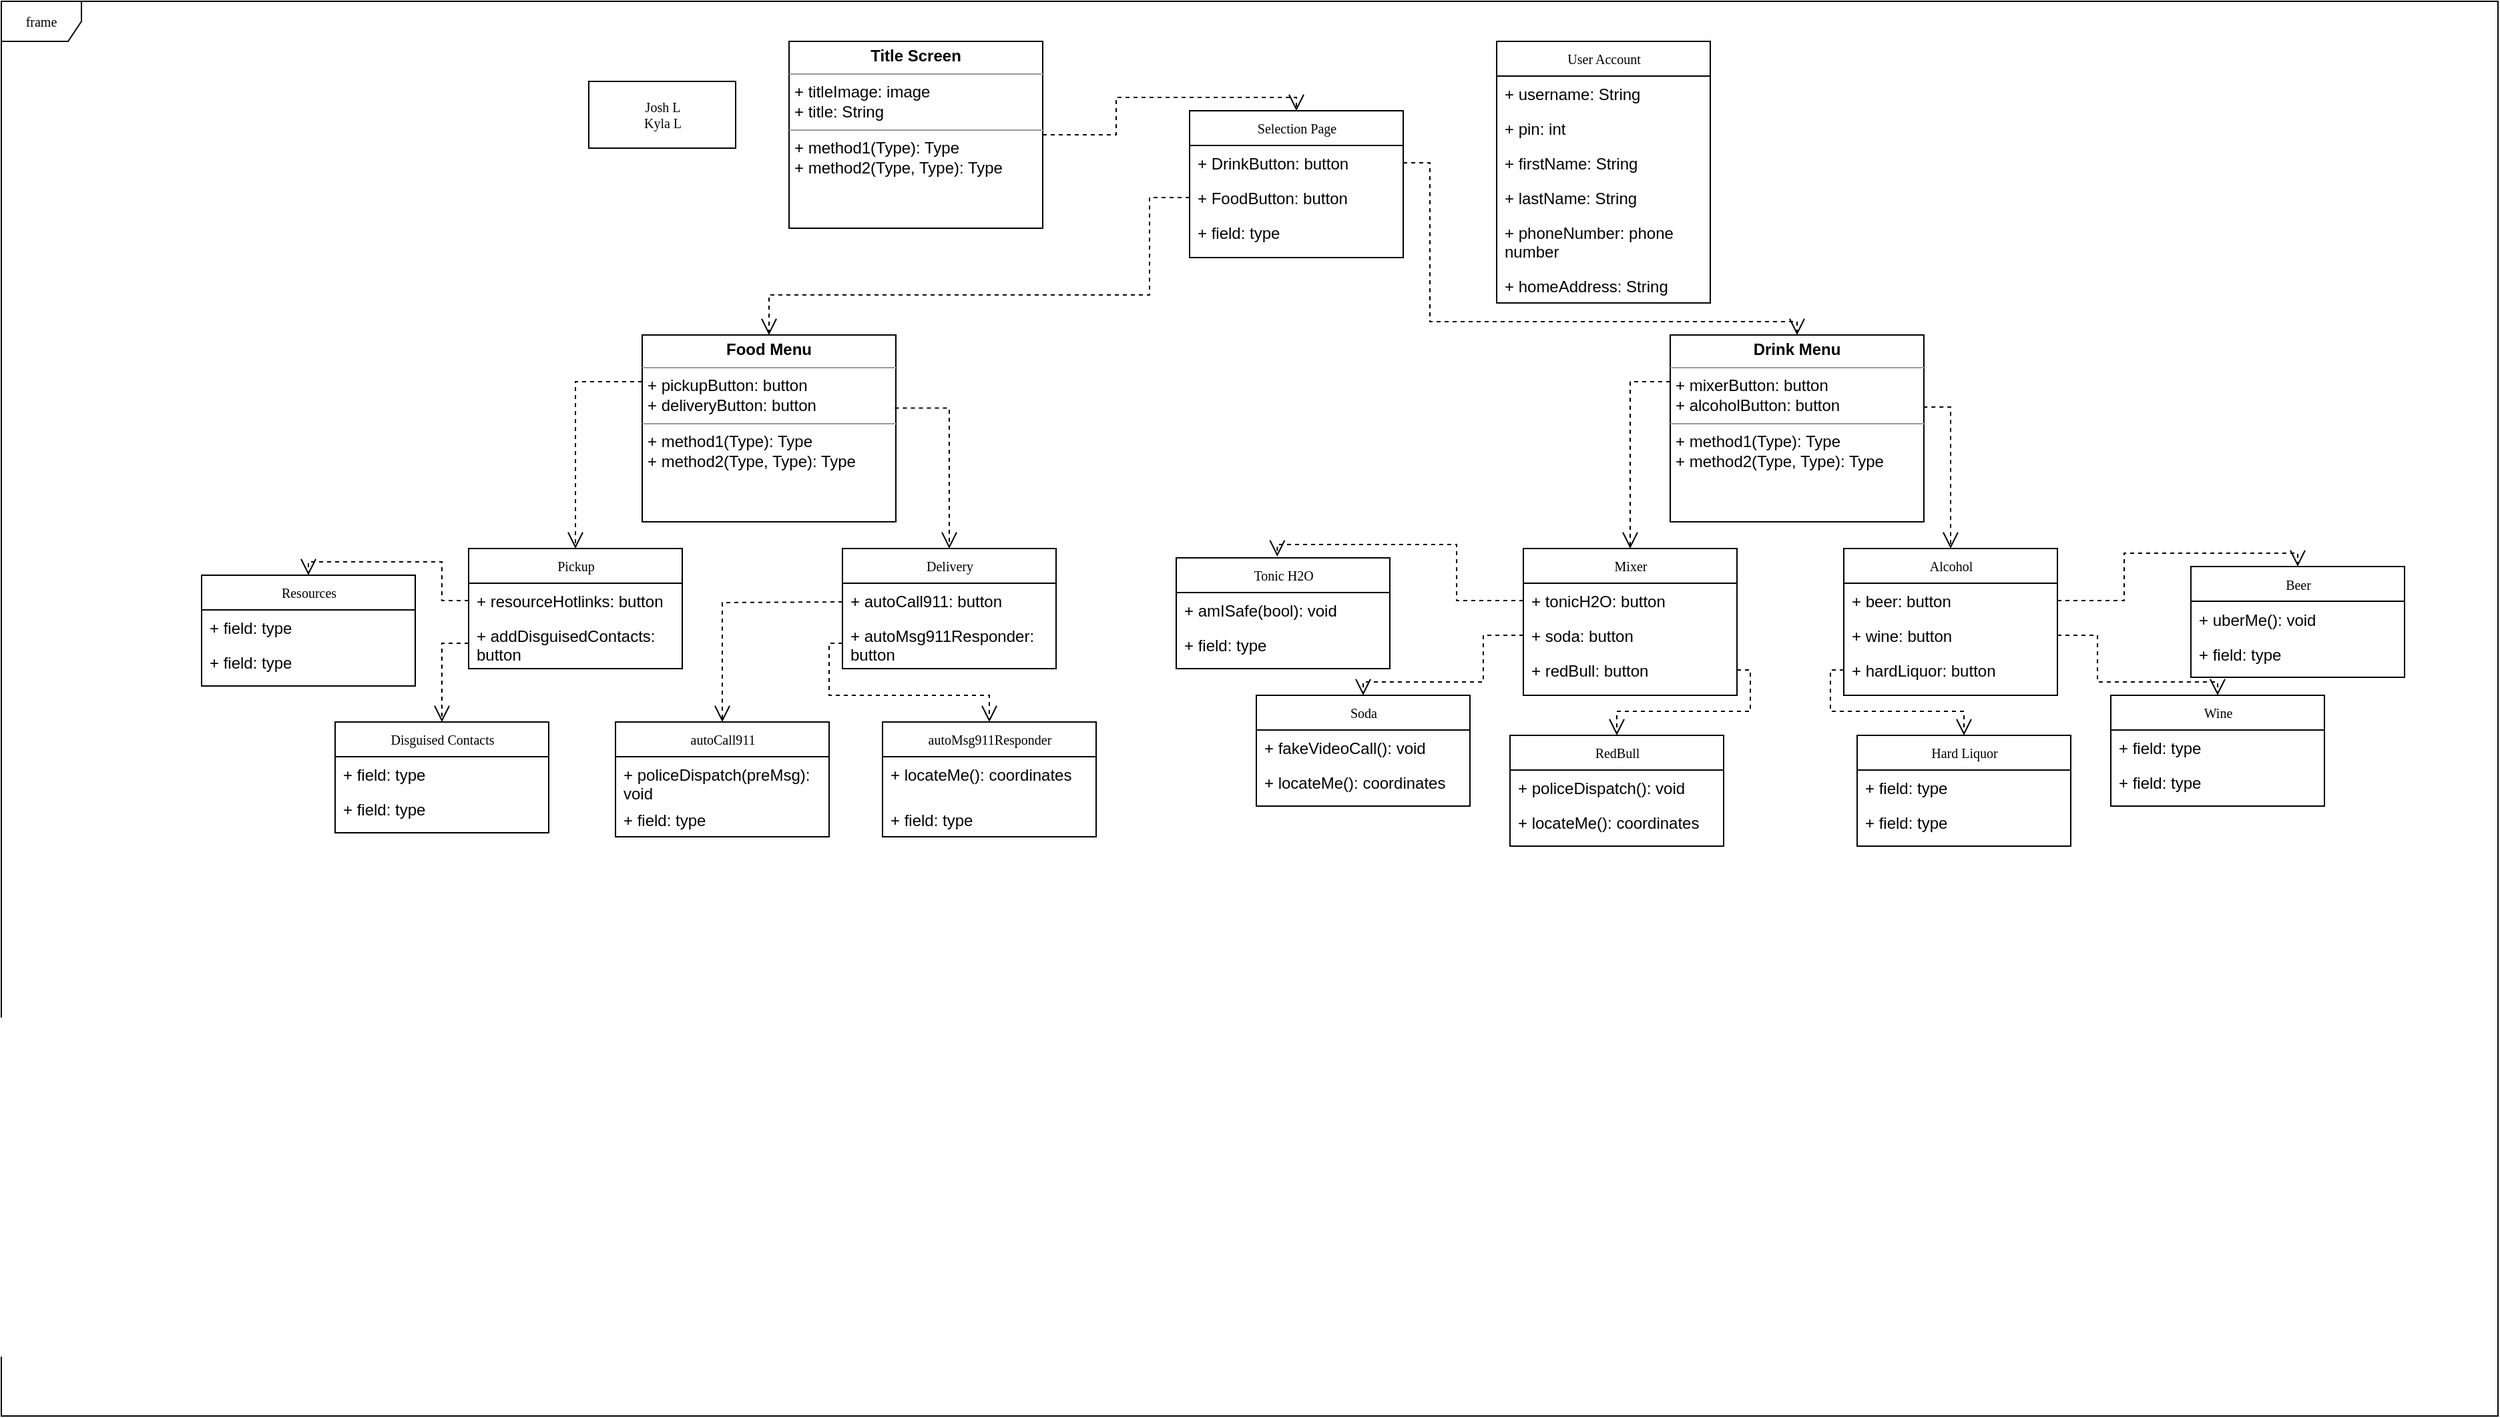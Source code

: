 <mxfile version="18.0.2" type="device"><diagram name="Page-1" id="c4acf3e9-155e-7222-9cf6-157b1a14988f"><mxGraphModel dx="1778" dy="881" grid="1" gridSize="10" guides="0" tooltips="1" connect="1" arrows="1" fold="1" page="1" pageScale="1" pageWidth="850" pageHeight="1100" background="none" math="0" shadow="0"><root><mxCell id="0"/><mxCell id="1" parent="0"/><mxCell id="17acba5748e5396b-1" value="frame" style="shape=umlFrame;whiteSpace=wrap;html=1;rounded=0;shadow=0;comic=0;labelBackgroundColor=none;strokeWidth=1;fontFamily=Verdana;fontSize=10;align=center;" parent="1" vertex="1"><mxGeometry y="20" width="1870" height="1060" as="geometry"/></mxCell><mxCell id="17acba5748e5396b-2" value="User Account" style="swimlane;html=1;fontStyle=0;childLayout=stackLayout;horizontal=1;startSize=26;fillColor=none;horizontalStack=0;resizeParent=1;resizeLast=0;collapsible=1;marginBottom=0;swimlaneFillColor=#ffffff;rounded=0;shadow=0;comic=0;labelBackgroundColor=none;strokeWidth=1;fontFamily=Verdana;fontSize=10;align=center;" parent="1" vertex="1"><mxGeometry x="1120" y="50" width="160" height="196" as="geometry"/></mxCell><mxCell id="17acba5748e5396b-3" value="+ username: String" style="text;html=1;strokeColor=none;fillColor=none;align=left;verticalAlign=top;spacingLeft=4;spacingRight=4;whiteSpace=wrap;overflow=hidden;rotatable=0;points=[[0,0.5],[1,0.5]];portConstraint=eastwest;" parent="17acba5748e5396b-2" vertex="1"><mxGeometry y="26" width="160" height="26" as="geometry"/></mxCell><mxCell id="17acba5748e5396b-4" value="+ pin: int" style="text;html=1;strokeColor=none;fillColor=none;align=left;verticalAlign=top;spacingLeft=4;spacingRight=4;whiteSpace=wrap;overflow=hidden;rotatable=0;points=[[0,0.5],[1,0.5]];portConstraint=eastwest;" parent="17acba5748e5396b-2" vertex="1"><mxGeometry y="52" width="160" height="26" as="geometry"/></mxCell><mxCell id="17acba5748e5396b-6" value="+ firstName: String" style="text;html=1;strokeColor=none;fillColor=none;align=left;verticalAlign=top;spacingLeft=4;spacingRight=4;whiteSpace=wrap;overflow=hidden;rotatable=0;points=[[0,0.5],[1,0.5]];portConstraint=eastwest;" parent="17acba5748e5396b-2" vertex="1"><mxGeometry y="78" width="160" height="26" as="geometry"/></mxCell><mxCell id="17acba5748e5396b-9" value="+ lastName: String" style="text;html=1;strokeColor=none;fillColor=none;align=left;verticalAlign=top;spacingLeft=4;spacingRight=4;whiteSpace=wrap;overflow=hidden;rotatable=0;points=[[0,0.5],[1,0.5]];portConstraint=eastwest;" parent="17acba5748e5396b-2" vertex="1"><mxGeometry y="104" width="160" height="26" as="geometry"/></mxCell><mxCell id="17acba5748e5396b-10" value="+ phoneNumber: phone number" style="text;html=1;strokeColor=none;fillColor=none;align=left;verticalAlign=top;spacingLeft=4;spacingRight=4;whiteSpace=wrap;overflow=hidden;rotatable=0;points=[[0,0.5],[1,0.5]];portConstraint=eastwest;" parent="17acba5748e5396b-2" vertex="1"><mxGeometry y="130" width="160" height="40" as="geometry"/></mxCell><mxCell id="17acba5748e5396b-8" value="+ homeAddress: String" style="text;html=1;strokeColor=none;fillColor=none;align=left;verticalAlign=top;spacingLeft=4;spacingRight=4;whiteSpace=wrap;overflow=hidden;rotatable=0;points=[[0,0.5],[1,0.5]];portConstraint=eastwest;" parent="17acba5748e5396b-2" vertex="1"><mxGeometry y="170" width="160" height="26" as="geometry"/></mxCell><mxCell id="17acba5748e5396b-20" value="Selection Page" style="swimlane;html=1;fontStyle=0;childLayout=stackLayout;horizontal=1;startSize=26;fillColor=none;horizontalStack=0;resizeParent=1;resizeLast=0;collapsible=1;marginBottom=0;swimlaneFillColor=#ffffff;rounded=0;shadow=0;comic=0;labelBackgroundColor=none;strokeWidth=1;fontFamily=Verdana;fontSize=10;align=center;" parent="1" vertex="1"><mxGeometry x="890" y="102" width="160" height="110" as="geometry"/></mxCell><mxCell id="17acba5748e5396b-21" value="+ DrinkButton: button" style="text;html=1;strokeColor=none;fillColor=none;align=left;verticalAlign=top;spacingLeft=4;spacingRight=4;whiteSpace=wrap;overflow=hidden;rotatable=0;points=[[0,0.5],[1,0.5]];portConstraint=eastwest;" parent="17acba5748e5396b-20" vertex="1"><mxGeometry y="26" width="160" height="26" as="geometry"/></mxCell><mxCell id="17acba5748e5396b-24" value="+ FoodButton: button" style="text;html=1;strokeColor=none;fillColor=none;align=left;verticalAlign=top;spacingLeft=4;spacingRight=4;whiteSpace=wrap;overflow=hidden;rotatable=0;points=[[0,0.5],[1,0.5]];portConstraint=eastwest;" parent="17acba5748e5396b-20" vertex="1"><mxGeometry y="52" width="160" height="26" as="geometry"/></mxCell><mxCell id="17acba5748e5396b-26" value="+ field: type" style="text;html=1;strokeColor=none;fillColor=none;align=left;verticalAlign=top;spacingLeft=4;spacingRight=4;whiteSpace=wrap;overflow=hidden;rotatable=0;points=[[0,0.5],[1,0.5]];portConstraint=eastwest;" parent="17acba5748e5396b-20" vertex="1"><mxGeometry y="78" width="160" height="26" as="geometry"/></mxCell><mxCell id="17acba5748e5396b-30" value="Pickup" style="swimlane;html=1;fontStyle=0;childLayout=stackLayout;horizontal=1;startSize=26;fillColor=none;horizontalStack=0;resizeParent=1;resizeLast=0;collapsible=1;marginBottom=0;swimlaneFillColor=#ffffff;rounded=0;shadow=0;comic=0;labelBackgroundColor=none;strokeWidth=1;fontFamily=Verdana;fontSize=10;align=center;" parent="1" vertex="1"><mxGeometry x="350" y="430" width="160" height="90" as="geometry"/></mxCell><mxCell id="17acba5748e5396b-31" value="+ resourceHotlinks: button" style="text;html=1;strokeColor=none;fillColor=none;align=left;verticalAlign=top;spacingLeft=4;spacingRight=4;whiteSpace=wrap;overflow=hidden;rotatable=0;points=[[0,0.5],[1,0.5]];portConstraint=eastwest;" parent="17acba5748e5396b-30" vertex="1"><mxGeometry y="26" width="160" height="26" as="geometry"/></mxCell><mxCell id="17acba5748e5396b-33" value="+ addDisguisedContacts: button" style="text;html=1;strokeColor=none;fillColor=none;align=left;verticalAlign=top;spacingLeft=4;spacingRight=4;whiteSpace=wrap;overflow=hidden;rotatable=0;points=[[0,0.5],[1,0.5]];portConstraint=eastwest;" parent="17acba5748e5396b-30" vertex="1"><mxGeometry y="52" width="160" height="38" as="geometry"/></mxCell><mxCell id="17acba5748e5396b-44" value="Mixer" style="swimlane;html=1;fontStyle=0;childLayout=stackLayout;horizontal=1;startSize=26;fillColor=none;horizontalStack=0;resizeParent=1;resizeLast=0;collapsible=1;marginBottom=0;swimlaneFillColor=#ffffff;rounded=0;shadow=0;comic=0;labelBackgroundColor=none;strokeWidth=1;fontFamily=Verdana;fontSize=10;align=center;" parent="1" vertex="1"><mxGeometry x="1140" y="430" width="160" height="110" as="geometry"/></mxCell><mxCell id="17acba5748e5396b-45" value="+ tonicH2O: button" style="text;html=1;strokeColor=none;fillColor=none;align=left;verticalAlign=top;spacingLeft=4;spacingRight=4;whiteSpace=wrap;overflow=hidden;rotatable=0;points=[[0,0.5],[1,0.5]];portConstraint=eastwest;" parent="17acba5748e5396b-44" vertex="1"><mxGeometry y="26" width="160" height="26" as="geometry"/></mxCell><mxCell id="17acba5748e5396b-47" value="+ soda: button" style="text;html=1;strokeColor=none;fillColor=none;align=left;verticalAlign=top;spacingLeft=4;spacingRight=4;whiteSpace=wrap;overflow=hidden;rotatable=0;points=[[0,0.5],[1,0.5]];portConstraint=eastwest;" parent="17acba5748e5396b-44" vertex="1"><mxGeometry y="52" width="160" height="26" as="geometry"/></mxCell><mxCell id="F10mgyi9A0iiVBRU1uPL-9" value="+ redBull: button" style="text;html=1;strokeColor=none;fillColor=none;align=left;verticalAlign=top;spacingLeft=4;spacingRight=4;whiteSpace=wrap;overflow=hidden;rotatable=0;points=[[0,0.5],[1,0.5]];portConstraint=eastwest;" vertex="1" parent="17acba5748e5396b-44"><mxGeometry y="78" width="160" height="26" as="geometry"/></mxCell><mxCell id="5d2195bd80daf111-1" value="Alcohol" style="swimlane;html=1;fontStyle=0;childLayout=stackLayout;horizontal=1;startSize=26;fillColor=none;horizontalStack=0;resizeParent=1;resizeLast=0;collapsible=1;marginBottom=0;swimlaneFillColor=#ffffff;rounded=0;shadow=0;comic=0;labelBackgroundColor=none;strokeWidth=1;fontFamily=Verdana;fontSize=10;align=center;" parent="1" vertex="1"><mxGeometry x="1380" y="430" width="160" height="110" as="geometry"/></mxCell><mxCell id="5d2195bd80daf111-2" value="+ beer: button" style="text;html=1;strokeColor=none;fillColor=none;align=left;verticalAlign=top;spacingLeft=4;spacingRight=4;whiteSpace=wrap;overflow=hidden;rotatable=0;points=[[0,0.5],[1,0.5]];portConstraint=eastwest;" parent="5d2195bd80daf111-1" vertex="1"><mxGeometry y="26" width="160" height="26" as="geometry"/></mxCell><mxCell id="5d2195bd80daf111-3" value="+ wine: button" style="text;html=1;strokeColor=none;fillColor=none;align=left;verticalAlign=top;spacingLeft=4;spacingRight=4;whiteSpace=wrap;overflow=hidden;rotatable=0;points=[[0,0.5],[1,0.5]];portConstraint=eastwest;" parent="5d2195bd80daf111-1" vertex="1"><mxGeometry y="52" width="160" height="26" as="geometry"/></mxCell><mxCell id="5d2195bd80daf111-4" value="+ hardLiquor: button" style="text;html=1;strokeColor=none;fillColor=none;align=left;verticalAlign=top;spacingLeft=4;spacingRight=4;whiteSpace=wrap;overflow=hidden;rotatable=0;points=[[0,0.5],[1,0.5]];portConstraint=eastwest;" parent="5d2195bd80daf111-1" vertex="1"><mxGeometry y="78" width="160" height="26" as="geometry"/></mxCell><mxCell id="5d2195bd80daf111-5" value="Delivery" style="swimlane;html=1;fontStyle=0;childLayout=stackLayout;horizontal=1;startSize=26;fillColor=none;horizontalStack=0;resizeParent=1;resizeLast=0;collapsible=1;marginBottom=0;swimlaneFillColor=#ffffff;rounded=0;shadow=0;comic=0;labelBackgroundColor=none;strokeWidth=1;fontFamily=Verdana;fontSize=10;align=center;" parent="1" vertex="1"><mxGeometry x="630" y="430" width="160" height="90" as="geometry"/></mxCell><mxCell id="5d2195bd80daf111-6" value="+ autoCall911: button" style="text;html=1;strokeColor=none;fillColor=none;align=left;verticalAlign=top;spacingLeft=4;spacingRight=4;whiteSpace=wrap;overflow=hidden;rotatable=0;points=[[0,0.5],[1,0.5]];portConstraint=eastwest;" parent="5d2195bd80daf111-5" vertex="1"><mxGeometry y="26" width="160" height="26" as="geometry"/></mxCell><mxCell id="5d2195bd80daf111-7" value="+ autoMsg911Responder: button" style="text;html=1;strokeColor=none;fillColor=none;align=left;verticalAlign=top;spacingLeft=4;spacingRight=4;whiteSpace=wrap;overflow=hidden;rotatable=0;points=[[0,0.5],[1,0.5]];portConstraint=eastwest;" parent="5d2195bd80daf111-5" vertex="1"><mxGeometry y="52" width="160" height="38" as="geometry"/></mxCell><mxCell id="5d2195bd80daf111-13" value="Josh L&lt;br&gt;Kyla L" style="html=1;rounded=0;shadow=0;comic=0;labelBackgroundColor=none;strokeWidth=1;fontFamily=Verdana;fontSize=10;align=center;" parent="1" vertex="1"><mxGeometry x="440" y="80" width="110" height="50" as="geometry"/></mxCell><mxCell id="5d2195bd80daf111-15" value="&lt;p style=&quot;margin:0px;margin-top:4px;text-align:center;&quot;&gt;&lt;b&gt;Drink Menu&lt;/b&gt;&lt;/p&gt;&lt;hr size=&quot;1&quot;&gt;&lt;p style=&quot;margin:0px;margin-left:4px;&quot;&gt;+ mixerButton: button&lt;br&gt;+ alcoholButton: button&lt;/p&gt;&lt;hr size=&quot;1&quot;&gt;&lt;p style=&quot;margin:0px;margin-left:4px;&quot;&gt;+ method1(Type): Type&lt;br&gt;+ method2(Type, Type): Type&lt;/p&gt;" style="verticalAlign=top;align=left;overflow=fill;fontSize=12;fontFamily=Helvetica;html=1;rounded=0;shadow=0;comic=0;labelBackgroundColor=none;strokeWidth=1" parent="1" vertex="1"><mxGeometry x="1250" y="270" width="190" height="140" as="geometry"/></mxCell><mxCell id="5d2195bd80daf111-21" style="edgeStyle=orthogonalEdgeStyle;rounded=0;html=1;labelBackgroundColor=none;startFill=0;endArrow=open;endFill=0;endSize=10;fontFamily=Verdana;fontSize=10;dashed=1;entryX=0.5;entryY=0;entryDx=0;entryDy=0;" parent="1" source="5d2195bd80daf111-18" target="17acba5748e5396b-20" edge="1"><mxGeometry relative="1" as="geometry"/></mxCell><mxCell id="5d2195bd80daf111-18" value="&lt;p style=&quot;margin:0px;margin-top:4px;text-align:center;&quot;&gt;&lt;b&gt;Title Screen&lt;/b&gt;&lt;/p&gt;&lt;hr size=&quot;1&quot;&gt;&lt;p style=&quot;margin:0px;margin-left:4px;&quot;&gt;+ titleImage: image&lt;br&gt;+ title: String&lt;/p&gt;&lt;hr size=&quot;1&quot;&gt;&lt;p style=&quot;margin:0px;margin-left:4px;&quot;&gt;+ method1(Type): Type&lt;br&gt;+ method2(Type, Type): Type&lt;/p&gt;" style="verticalAlign=top;align=left;overflow=fill;fontSize=12;fontFamily=Helvetica;html=1;rounded=0;shadow=0;comic=0;labelBackgroundColor=none;strokeWidth=1" parent="1" vertex="1"><mxGeometry x="590" y="50" width="190" height="140" as="geometry"/></mxCell><mxCell id="5d2195bd80daf111-19" value="&lt;p style=&quot;margin:0px;margin-top:4px;text-align:center;&quot;&gt;&lt;b&gt;Food Menu&lt;/b&gt;&lt;/p&gt;&lt;hr size=&quot;1&quot;&gt;&lt;p style=&quot;margin:0px;margin-left:4px;&quot;&gt;+ pickupButton: button&lt;br&gt;+ deliveryButton: button&lt;/p&gt;&lt;hr size=&quot;1&quot;&gt;&lt;p style=&quot;margin:0px;margin-left:4px;&quot;&gt;+ method1(Type): Type&lt;br&gt;+ method2(Type, Type): Type&lt;/p&gt;" style="verticalAlign=top;align=left;overflow=fill;fontSize=12;fontFamily=Helvetica;html=1;rounded=0;shadow=0;comic=0;labelBackgroundColor=none;strokeWidth=1" parent="1" vertex="1"><mxGeometry x="480" y="270" width="190" height="140" as="geometry"/></mxCell><mxCell id="F10mgyi9A0iiVBRU1uPL-3" style="edgeStyle=orthogonalEdgeStyle;rounded=0;html=1;labelBackgroundColor=none;startFill=0;endArrow=open;endFill=0;endSize=10;fontFamily=Verdana;fontSize=10;dashed=1;exitX=0;exitY=0.5;exitDx=0;exitDy=0;entryX=0.5;entryY=0;entryDx=0;entryDy=0;" edge="1" parent="1" source="17acba5748e5396b-24" target="5d2195bd80daf111-19"><mxGeometry relative="1" as="geometry"><mxPoint x="580" y="167" as="sourcePoint"/><mxPoint x="680" y="167" as="targetPoint"/><Array as="points"><mxPoint x="860" y="167"/><mxPoint x="860" y="240"/><mxPoint x="575" y="240"/></Array></mxGeometry></mxCell><mxCell id="F10mgyi9A0iiVBRU1uPL-4" style="edgeStyle=orthogonalEdgeStyle;rounded=0;html=1;labelBackgroundColor=none;startFill=0;endArrow=open;endFill=0;endSize=10;fontFamily=Verdana;fontSize=10;dashed=1;exitX=1;exitY=0.5;exitDx=0;exitDy=0;entryX=0.5;entryY=0;entryDx=0;entryDy=0;" edge="1" parent="1" source="17acba5748e5396b-21" target="5d2195bd80daf111-15"><mxGeometry relative="1" as="geometry"><mxPoint x="590" y="177" as="sourcePoint"/><mxPoint x="690" y="177" as="targetPoint"/><Array as="points"><mxPoint x="1070" y="141"/><mxPoint x="1070" y="260"/><mxPoint x="1345" y="260"/></Array></mxGeometry></mxCell><mxCell id="F10mgyi9A0iiVBRU1uPL-5" value="Soda" style="swimlane;html=1;fontStyle=0;childLayout=stackLayout;horizontal=1;startSize=26;fillColor=none;horizontalStack=0;resizeParent=1;resizeLast=0;collapsible=1;marginBottom=0;swimlaneFillColor=#ffffff;rounded=0;shadow=0;comic=0;labelBackgroundColor=none;strokeWidth=1;fontFamily=Verdana;fontSize=10;align=center;" vertex="1" parent="1"><mxGeometry x="940" y="540" width="160" height="83" as="geometry"/></mxCell><mxCell id="F10mgyi9A0iiVBRU1uPL-6" value="+ fakeVideoCall(): void" style="text;html=1;strokeColor=none;fillColor=none;align=left;verticalAlign=top;spacingLeft=4;spacingRight=4;whiteSpace=wrap;overflow=hidden;rotatable=0;points=[[0,0.5],[1,0.5]];portConstraint=eastwest;" vertex="1" parent="F10mgyi9A0iiVBRU1uPL-5"><mxGeometry y="26" width="160" height="26" as="geometry"/></mxCell><mxCell id="F10mgyi9A0iiVBRU1uPL-7" value="+ locateMe(): coordinates" style="text;html=1;strokeColor=none;fillColor=none;align=left;verticalAlign=top;spacingLeft=4;spacingRight=4;whiteSpace=wrap;overflow=hidden;rotatable=0;points=[[0,0.5],[1,0.5]];portConstraint=eastwest;" vertex="1" parent="F10mgyi9A0iiVBRU1uPL-5"><mxGeometry y="52" width="160" height="26" as="geometry"/></mxCell><mxCell id="F10mgyi9A0iiVBRU1uPL-10" value="Hard Liquor" style="swimlane;html=1;fontStyle=0;childLayout=stackLayout;horizontal=1;startSize=26;fillColor=none;horizontalStack=0;resizeParent=1;resizeLast=0;collapsible=1;marginBottom=0;swimlaneFillColor=#ffffff;rounded=0;shadow=0;comic=0;labelBackgroundColor=none;strokeWidth=1;fontFamily=Verdana;fontSize=10;align=center;" vertex="1" parent="1"><mxGeometry x="1390" y="570" width="160" height="83" as="geometry"/></mxCell><mxCell id="F10mgyi9A0iiVBRU1uPL-11" value="+ field: type" style="text;html=1;strokeColor=none;fillColor=none;align=left;verticalAlign=top;spacingLeft=4;spacingRight=4;whiteSpace=wrap;overflow=hidden;rotatable=0;points=[[0,0.5],[1,0.5]];portConstraint=eastwest;" vertex="1" parent="F10mgyi9A0iiVBRU1uPL-10"><mxGeometry y="26" width="160" height="26" as="geometry"/></mxCell><mxCell id="F10mgyi9A0iiVBRU1uPL-12" value="+ field: type" style="text;html=1;strokeColor=none;fillColor=none;align=left;verticalAlign=top;spacingLeft=4;spacingRight=4;whiteSpace=wrap;overflow=hidden;rotatable=0;points=[[0,0.5],[1,0.5]];portConstraint=eastwest;" vertex="1" parent="F10mgyi9A0iiVBRU1uPL-10"><mxGeometry y="52" width="160" height="26" as="geometry"/></mxCell><mxCell id="F10mgyi9A0iiVBRU1uPL-13" value="Tonic H2O" style="swimlane;html=1;fontStyle=0;childLayout=stackLayout;horizontal=1;startSize=26;fillColor=none;horizontalStack=0;resizeParent=1;resizeLast=0;collapsible=1;marginBottom=0;swimlaneFillColor=#ffffff;rounded=0;shadow=0;comic=0;labelBackgroundColor=none;strokeWidth=1;fontFamily=Verdana;fontSize=10;align=center;" vertex="1" parent="1"><mxGeometry x="880" y="437" width="160" height="83" as="geometry"/></mxCell><mxCell id="F10mgyi9A0iiVBRU1uPL-14" value="+ amISafe(bool): void" style="text;html=1;strokeColor=none;fillColor=none;align=left;verticalAlign=top;spacingLeft=4;spacingRight=4;whiteSpace=wrap;overflow=hidden;rotatable=0;points=[[0,0.5],[1,0.5]];portConstraint=eastwest;" vertex="1" parent="F10mgyi9A0iiVBRU1uPL-13"><mxGeometry y="26" width="160" height="26" as="geometry"/></mxCell><mxCell id="F10mgyi9A0iiVBRU1uPL-15" value="+ field: type" style="text;html=1;strokeColor=none;fillColor=none;align=left;verticalAlign=top;spacingLeft=4;spacingRight=4;whiteSpace=wrap;overflow=hidden;rotatable=0;points=[[0,0.5],[1,0.5]];portConstraint=eastwest;" vertex="1" parent="F10mgyi9A0iiVBRU1uPL-13"><mxGeometry y="52" width="160" height="26" as="geometry"/></mxCell><mxCell id="F10mgyi9A0iiVBRU1uPL-16" value="RedBull" style="swimlane;html=1;fontStyle=0;childLayout=stackLayout;horizontal=1;startSize=26;fillColor=none;horizontalStack=0;resizeParent=1;resizeLast=0;collapsible=1;marginBottom=0;swimlaneFillColor=#ffffff;rounded=0;shadow=0;comic=0;labelBackgroundColor=none;strokeWidth=1;fontFamily=Verdana;fontSize=10;align=center;" vertex="1" parent="1"><mxGeometry x="1130" y="570" width="160" height="83" as="geometry"/></mxCell><mxCell id="F10mgyi9A0iiVBRU1uPL-17" value="+ policeDispatch(): void" style="text;html=1;strokeColor=none;fillColor=none;align=left;verticalAlign=top;spacingLeft=4;spacingRight=4;whiteSpace=wrap;overflow=hidden;rotatable=0;points=[[0,0.5],[1,0.5]];portConstraint=eastwest;" vertex="1" parent="F10mgyi9A0iiVBRU1uPL-16"><mxGeometry y="26" width="160" height="26" as="geometry"/></mxCell><mxCell id="F10mgyi9A0iiVBRU1uPL-18" value="+ locateMe(): coordinates" style="text;html=1;strokeColor=none;fillColor=none;align=left;verticalAlign=top;spacingLeft=4;spacingRight=4;whiteSpace=wrap;overflow=hidden;rotatable=0;points=[[0,0.5],[1,0.5]];portConstraint=eastwest;" vertex="1" parent="F10mgyi9A0iiVBRU1uPL-16"><mxGeometry y="52" width="160" height="26" as="geometry"/></mxCell><mxCell id="F10mgyi9A0iiVBRU1uPL-19" value="Wine" style="swimlane;html=1;fontStyle=0;childLayout=stackLayout;horizontal=1;startSize=26;fillColor=none;horizontalStack=0;resizeParent=1;resizeLast=0;collapsible=1;marginBottom=0;swimlaneFillColor=#ffffff;rounded=0;shadow=0;comic=0;labelBackgroundColor=none;strokeWidth=1;fontFamily=Verdana;fontSize=10;align=center;" vertex="1" parent="1"><mxGeometry x="1580" y="540" width="160" height="83" as="geometry"/></mxCell><mxCell id="F10mgyi9A0iiVBRU1uPL-20" value="+ field: type" style="text;html=1;strokeColor=none;fillColor=none;align=left;verticalAlign=top;spacingLeft=4;spacingRight=4;whiteSpace=wrap;overflow=hidden;rotatable=0;points=[[0,0.5],[1,0.5]];portConstraint=eastwest;" vertex="1" parent="F10mgyi9A0iiVBRU1uPL-19"><mxGeometry y="26" width="160" height="26" as="geometry"/></mxCell><mxCell id="F10mgyi9A0iiVBRU1uPL-21" value="+ field: type" style="text;html=1;strokeColor=none;fillColor=none;align=left;verticalAlign=top;spacingLeft=4;spacingRight=4;whiteSpace=wrap;overflow=hidden;rotatable=0;points=[[0,0.5],[1,0.5]];portConstraint=eastwest;" vertex="1" parent="F10mgyi9A0iiVBRU1uPL-19"><mxGeometry y="52" width="160" height="26" as="geometry"/></mxCell><mxCell id="F10mgyi9A0iiVBRU1uPL-22" value="Beer" style="swimlane;html=1;fontStyle=0;childLayout=stackLayout;horizontal=1;startSize=26;fillColor=none;horizontalStack=0;resizeParent=1;resizeLast=0;collapsible=1;marginBottom=0;swimlaneFillColor=#ffffff;rounded=0;shadow=0;comic=0;labelBackgroundColor=none;strokeWidth=1;fontFamily=Verdana;fontSize=10;align=center;" vertex="1" parent="1"><mxGeometry x="1640" y="443.5" width="160" height="83" as="geometry"/></mxCell><mxCell id="F10mgyi9A0iiVBRU1uPL-23" value="+ uberMe(): void" style="text;html=1;strokeColor=none;fillColor=none;align=left;verticalAlign=top;spacingLeft=4;spacingRight=4;whiteSpace=wrap;overflow=hidden;rotatable=0;points=[[0,0.5],[1,0.5]];portConstraint=eastwest;" vertex="1" parent="F10mgyi9A0iiVBRU1uPL-22"><mxGeometry y="26" width="160" height="26" as="geometry"/></mxCell><mxCell id="F10mgyi9A0iiVBRU1uPL-24" value="+ field: type" style="text;html=1;strokeColor=none;fillColor=none;align=left;verticalAlign=top;spacingLeft=4;spacingRight=4;whiteSpace=wrap;overflow=hidden;rotatable=0;points=[[0,0.5],[1,0.5]];portConstraint=eastwest;" vertex="1" parent="F10mgyi9A0iiVBRU1uPL-22"><mxGeometry y="52" width="160" height="26" as="geometry"/></mxCell><mxCell id="F10mgyi9A0iiVBRU1uPL-25" value="autoMsg911Responder" style="swimlane;html=1;fontStyle=0;childLayout=stackLayout;horizontal=1;startSize=26;fillColor=none;horizontalStack=0;resizeParent=1;resizeLast=0;collapsible=1;marginBottom=0;swimlaneFillColor=#ffffff;rounded=0;shadow=0;comic=0;labelBackgroundColor=none;strokeWidth=1;fontFamily=Verdana;fontSize=10;align=center;" vertex="1" parent="1"><mxGeometry x="660" y="560" width="160" height="86" as="geometry"/></mxCell><mxCell id="F10mgyi9A0iiVBRU1uPL-26" value="+ locateMe(): coordinates" style="text;html=1;strokeColor=none;fillColor=none;align=left;verticalAlign=top;spacingLeft=4;spacingRight=4;whiteSpace=wrap;overflow=hidden;rotatable=0;points=[[0,0.5],[1,0.5]];portConstraint=eastwest;" vertex="1" parent="F10mgyi9A0iiVBRU1uPL-25"><mxGeometry y="26" width="160" height="34" as="geometry"/></mxCell><mxCell id="F10mgyi9A0iiVBRU1uPL-27" value="+ field: type" style="text;html=1;strokeColor=none;fillColor=none;align=left;verticalAlign=top;spacingLeft=4;spacingRight=4;whiteSpace=wrap;overflow=hidden;rotatable=0;points=[[0,0.5],[1,0.5]];portConstraint=eastwest;" vertex="1" parent="F10mgyi9A0iiVBRU1uPL-25"><mxGeometry y="60" width="160" height="26" as="geometry"/></mxCell><mxCell id="F10mgyi9A0iiVBRU1uPL-28" value="autoCall911" style="swimlane;html=1;fontStyle=0;childLayout=stackLayout;horizontal=1;startSize=26;fillColor=none;horizontalStack=0;resizeParent=1;resizeLast=0;collapsible=1;marginBottom=0;swimlaneFillColor=#ffffff;rounded=0;shadow=0;comic=0;labelBackgroundColor=none;strokeWidth=1;fontFamily=Verdana;fontSize=10;align=center;" vertex="1" parent="1"><mxGeometry x="460" y="560" width="160" height="86" as="geometry"/></mxCell><mxCell id="F10mgyi9A0iiVBRU1uPL-29" value="+ policeDispatch(preMsg): void" style="text;html=1;strokeColor=none;fillColor=none;align=left;verticalAlign=top;spacingLeft=4;spacingRight=4;whiteSpace=wrap;overflow=hidden;rotatable=0;points=[[0,0.5],[1,0.5]];portConstraint=eastwest;" vertex="1" parent="F10mgyi9A0iiVBRU1uPL-28"><mxGeometry y="26" width="160" height="34" as="geometry"/></mxCell><mxCell id="F10mgyi9A0iiVBRU1uPL-30" value="+ field: type" style="text;html=1;strokeColor=none;fillColor=none;align=left;verticalAlign=top;spacingLeft=4;spacingRight=4;whiteSpace=wrap;overflow=hidden;rotatable=0;points=[[0,0.5],[1,0.5]];portConstraint=eastwest;" vertex="1" parent="F10mgyi9A0iiVBRU1uPL-28"><mxGeometry y="60" width="160" height="26" as="geometry"/></mxCell><mxCell id="F10mgyi9A0iiVBRU1uPL-31" value="Disguised Contacts" style="swimlane;html=1;fontStyle=0;childLayout=stackLayout;horizontal=1;startSize=26;fillColor=none;horizontalStack=0;resizeParent=1;resizeLast=0;collapsible=1;marginBottom=0;swimlaneFillColor=#ffffff;rounded=0;shadow=0;comic=0;labelBackgroundColor=none;strokeWidth=1;fontFamily=Verdana;fontSize=10;align=center;" vertex="1" parent="1"><mxGeometry x="250" y="560" width="160" height="83" as="geometry"/></mxCell><mxCell id="F10mgyi9A0iiVBRU1uPL-32" value="+ field: type" style="text;html=1;strokeColor=none;fillColor=none;align=left;verticalAlign=top;spacingLeft=4;spacingRight=4;whiteSpace=wrap;overflow=hidden;rotatable=0;points=[[0,0.5],[1,0.5]];portConstraint=eastwest;" vertex="1" parent="F10mgyi9A0iiVBRU1uPL-31"><mxGeometry y="26" width="160" height="26" as="geometry"/></mxCell><mxCell id="F10mgyi9A0iiVBRU1uPL-33" value="+ field: type" style="text;html=1;strokeColor=none;fillColor=none;align=left;verticalAlign=top;spacingLeft=4;spacingRight=4;whiteSpace=wrap;overflow=hidden;rotatable=0;points=[[0,0.5],[1,0.5]];portConstraint=eastwest;" vertex="1" parent="F10mgyi9A0iiVBRU1uPL-31"><mxGeometry y="52" width="160" height="26" as="geometry"/></mxCell><mxCell id="F10mgyi9A0iiVBRU1uPL-34" value="Resources" style="swimlane;html=1;fontStyle=0;childLayout=stackLayout;horizontal=1;startSize=26;fillColor=none;horizontalStack=0;resizeParent=1;resizeLast=0;collapsible=1;marginBottom=0;swimlaneFillColor=#ffffff;rounded=0;shadow=0;comic=0;labelBackgroundColor=none;strokeWidth=1;fontFamily=Verdana;fontSize=10;align=center;" vertex="1" parent="1"><mxGeometry x="150" y="450" width="160" height="83" as="geometry"/></mxCell><mxCell id="F10mgyi9A0iiVBRU1uPL-35" value="+ field: type" style="text;html=1;strokeColor=none;fillColor=none;align=left;verticalAlign=top;spacingLeft=4;spacingRight=4;whiteSpace=wrap;overflow=hidden;rotatable=0;points=[[0,0.5],[1,0.5]];portConstraint=eastwest;" vertex="1" parent="F10mgyi9A0iiVBRU1uPL-34"><mxGeometry y="26" width="160" height="26" as="geometry"/></mxCell><mxCell id="F10mgyi9A0iiVBRU1uPL-36" value="+ field: type" style="text;html=1;strokeColor=none;fillColor=none;align=left;verticalAlign=top;spacingLeft=4;spacingRight=4;whiteSpace=wrap;overflow=hidden;rotatable=0;points=[[0,0.5],[1,0.5]];portConstraint=eastwest;" vertex="1" parent="F10mgyi9A0iiVBRU1uPL-34"><mxGeometry y="52" width="160" height="26" as="geometry"/></mxCell><mxCell id="F10mgyi9A0iiVBRU1uPL-41" style="edgeStyle=orthogonalEdgeStyle;rounded=0;html=1;labelBackgroundColor=none;startFill=0;endArrow=open;endFill=0;endSize=10;fontFamily=Verdana;fontSize=10;dashed=1;exitX=0;exitY=0.25;exitDx=0;exitDy=0;entryX=0.5;entryY=0;entryDx=0;entryDy=0;" edge="1" parent="1" source="5d2195bd80daf111-15" target="17acba5748e5396b-44"><mxGeometry relative="1" as="geometry"><mxPoint x="1060" y="151" as="sourcePoint"/><mxPoint x="1355" y="280" as="targetPoint"/></mxGeometry></mxCell><mxCell id="F10mgyi9A0iiVBRU1uPL-42" style="edgeStyle=orthogonalEdgeStyle;rounded=0;html=1;labelBackgroundColor=none;startFill=0;endArrow=open;endFill=0;endSize=10;fontFamily=Verdana;fontSize=10;dashed=1;exitX=0.998;exitY=0.386;exitDx=0;exitDy=0;entryX=0.5;entryY=0;entryDx=0;entryDy=0;exitPerimeter=0;" edge="1" parent="1" source="5d2195bd80daf111-15" target="5d2195bd80daf111-1"><mxGeometry relative="1" as="geometry"><mxPoint x="1070" y="161" as="sourcePoint"/><mxPoint x="1365" y="290" as="targetPoint"/></mxGeometry></mxCell><mxCell id="F10mgyi9A0iiVBRU1uPL-47" style="edgeStyle=orthogonalEdgeStyle;rounded=0;html=1;labelBackgroundColor=none;startFill=0;endArrow=open;endFill=0;endSize=10;fontFamily=Verdana;fontSize=10;dashed=1;exitX=1;exitY=0.5;exitDx=0;exitDy=0;" edge="1" parent="1" source="5d2195bd80daf111-3" target="F10mgyi9A0iiVBRU1uPL-19"><mxGeometry relative="1" as="geometry"><mxPoint x="1360" y="253.5" as="sourcePoint"/><mxPoint x="1655" y="382.5" as="targetPoint"/><Array as="points"><mxPoint x="1570" y="495"/><mxPoint x="1570" y="530"/><mxPoint x="1660" y="530"/></Array></mxGeometry></mxCell><mxCell id="F10mgyi9A0iiVBRU1uPL-48" style="edgeStyle=orthogonalEdgeStyle;rounded=0;html=1;labelBackgroundColor=none;startFill=0;endArrow=open;endFill=0;endSize=10;fontFamily=Verdana;fontSize=10;dashed=1;exitX=1;exitY=0.5;exitDx=0;exitDy=0;entryX=0.5;entryY=0;entryDx=0;entryDy=0;" edge="1" parent="1" source="5d2195bd80daf111-2" target="F10mgyi9A0iiVBRU1uPL-22"><mxGeometry relative="1" as="geometry"><mxPoint x="1370" y="301" as="sourcePoint"/><mxPoint x="1665" y="430" as="targetPoint"/></mxGeometry></mxCell><mxCell id="F10mgyi9A0iiVBRU1uPL-46" style="edgeStyle=orthogonalEdgeStyle;rounded=0;html=1;labelBackgroundColor=none;startFill=0;endArrow=open;endFill=0;endSize=10;fontFamily=Verdana;fontSize=10;dashed=1;exitX=0;exitY=0.5;exitDx=0;exitDy=0;entryX=0.5;entryY=0;entryDx=0;entryDy=0;" edge="1" parent="1" source="5d2195bd80daf111-4" target="F10mgyi9A0iiVBRU1uPL-10"><mxGeometry relative="1" as="geometry"><mxPoint x="1254.96" y="596" as="sourcePoint"/><mxPoint x="1549.96" y="725" as="targetPoint"/></mxGeometry></mxCell><mxCell id="F10mgyi9A0iiVBRU1uPL-45" style="edgeStyle=orthogonalEdgeStyle;rounded=0;html=1;labelBackgroundColor=none;startFill=0;endArrow=open;endFill=0;endSize=10;fontFamily=Verdana;fontSize=10;dashed=1;exitX=1;exitY=0.5;exitDx=0;exitDy=0;entryX=0.5;entryY=0;entryDx=0;entryDy=0;" edge="1" parent="1" source="F10mgyi9A0iiVBRU1uPL-9" target="F10mgyi9A0iiVBRU1uPL-16"><mxGeometry relative="1" as="geometry"><mxPoint x="950" y="550" as="sourcePoint"/><mxPoint x="1245" y="679" as="targetPoint"/></mxGeometry></mxCell><mxCell id="F10mgyi9A0iiVBRU1uPL-44" style="edgeStyle=orthogonalEdgeStyle;rounded=0;html=1;labelBackgroundColor=none;startFill=0;endArrow=open;endFill=0;endSize=10;fontFamily=Verdana;fontSize=10;dashed=1;exitX=0;exitY=0.5;exitDx=0;exitDy=0;entryX=0.5;entryY=0;entryDx=0;entryDy=0;" edge="1" parent="1" source="17acba5748e5396b-47" target="F10mgyi9A0iiVBRU1uPL-5"><mxGeometry relative="1" as="geometry"><mxPoint x="780" y="566" as="sourcePoint"/><mxPoint x="1075" y="695" as="targetPoint"/><Array as="points"><mxPoint x="1110" y="495"/><mxPoint x="1110" y="530"/><mxPoint x="1020" y="530"/></Array></mxGeometry></mxCell><mxCell id="F10mgyi9A0iiVBRU1uPL-43" style="edgeStyle=orthogonalEdgeStyle;rounded=0;html=1;labelBackgroundColor=none;startFill=0;endArrow=open;endFill=0;endSize=10;fontFamily=Verdana;fontSize=10;dashed=1;exitX=0;exitY=0.5;exitDx=0;exitDy=0;entryX=0.473;entryY=-0.012;entryDx=0;entryDy=0;entryPerimeter=0;" edge="1" parent="1" source="17acba5748e5396b-45" target="F10mgyi9A0iiVBRU1uPL-13"><mxGeometry relative="1" as="geometry"><mxPoint x="800" y="510" as="sourcePoint"/><mxPoint x="1095" y="639" as="targetPoint"/></mxGeometry></mxCell><mxCell id="F10mgyi9A0iiVBRU1uPL-50" style="edgeStyle=orthogonalEdgeStyle;rounded=0;html=1;labelBackgroundColor=none;startFill=0;endArrow=open;endFill=0;endSize=10;fontFamily=Verdana;fontSize=10;dashed=1;exitX=0.996;exitY=0.391;exitDx=0;exitDy=0;entryX=0.5;entryY=0;entryDx=0;entryDy=0;exitPerimeter=0;" edge="1" parent="1" source="5d2195bd80daf111-19" target="5d2195bd80daf111-5"><mxGeometry relative="1" as="geometry"><mxPoint x="854.32" y="356.48" as="sourcePoint"/><mxPoint x="670.0" y="323.484" as="targetPoint"/></mxGeometry></mxCell><mxCell id="F10mgyi9A0iiVBRU1uPL-51" style="edgeStyle=orthogonalEdgeStyle;rounded=0;html=1;labelBackgroundColor=none;startFill=0;endArrow=open;endFill=0;endSize=10;fontFamily=Verdana;fontSize=10;dashed=1;exitX=0;exitY=0.5;exitDx=0;exitDy=0;entryX=0.5;entryY=0;entryDx=0;entryDy=0;" edge="1" parent="1" source="5d2195bd80daf111-7" target="F10mgyi9A0iiVBRU1uPL-25"><mxGeometry relative="1" as="geometry"><mxPoint x="890" y="483" as="sourcePoint"/><mxPoint x="705.68" y="450.004" as="targetPoint"/></mxGeometry></mxCell><mxCell id="F10mgyi9A0iiVBRU1uPL-52" style="edgeStyle=orthogonalEdgeStyle;rounded=0;html=1;labelBackgroundColor=none;startFill=0;endArrow=open;endFill=0;endSize=10;fontFamily=Verdana;fontSize=10;dashed=1;entryX=0.5;entryY=0;entryDx=0;entryDy=0;" edge="1" parent="1" target="F10mgyi9A0iiVBRU1uPL-28"><mxGeometry relative="1" as="geometry"><mxPoint x="630" y="470" as="sourcePoint"/><mxPoint x="510.0" y="437.004" as="targetPoint"/></mxGeometry></mxCell><mxCell id="F10mgyi9A0iiVBRU1uPL-53" style="edgeStyle=orthogonalEdgeStyle;rounded=0;html=1;labelBackgroundColor=none;startFill=0;endArrow=open;endFill=0;endSize=10;fontFamily=Verdana;fontSize=10;dashed=1;exitX=0;exitY=0.25;exitDx=0;exitDy=0;entryX=0.5;entryY=0;entryDx=0;entryDy=0;" edge="1" parent="1" source="5d2195bd80daf111-19" target="17acba5748e5396b-30"><mxGeometry relative="1" as="geometry"><mxPoint x="364.32" y="383" as="sourcePoint"/><mxPoint x="180.0" y="350.004" as="targetPoint"/></mxGeometry></mxCell><mxCell id="F10mgyi9A0iiVBRU1uPL-54" style="edgeStyle=orthogonalEdgeStyle;rounded=0;html=1;labelBackgroundColor=none;startFill=0;endArrow=open;endFill=0;endSize=10;fontFamily=Verdana;fontSize=10;dashed=1;exitX=0;exitY=0.5;exitDx=0;exitDy=0;entryX=0.5;entryY=0;entryDx=0;entryDy=0;" edge="1" parent="1" source="17acba5748e5396b-31" target="F10mgyi9A0iiVBRU1uPL-34"><mxGeometry relative="1" as="geometry"><mxPoint x="350" y="573" as="sourcePoint"/><mxPoint x="165.68" y="540.004" as="targetPoint"/></mxGeometry></mxCell><mxCell id="F10mgyi9A0iiVBRU1uPL-55" style="edgeStyle=orthogonalEdgeStyle;rounded=0;html=1;labelBackgroundColor=none;startFill=0;endArrow=open;endFill=0;endSize=10;fontFamily=Verdana;fontSize=10;dashed=1;exitX=0;exitY=0.5;exitDx=0;exitDy=0;" edge="1" parent="1" source="17acba5748e5396b-33" target="F10mgyi9A0iiVBRU1uPL-31"><mxGeometry relative="1" as="geometry"><mxPoint x="460" y="549.96" as="sourcePoint"/><mxPoint x="275.68" y="516.964" as="targetPoint"/></mxGeometry></mxCell></root></mxGraphModel></diagram></mxfile>
